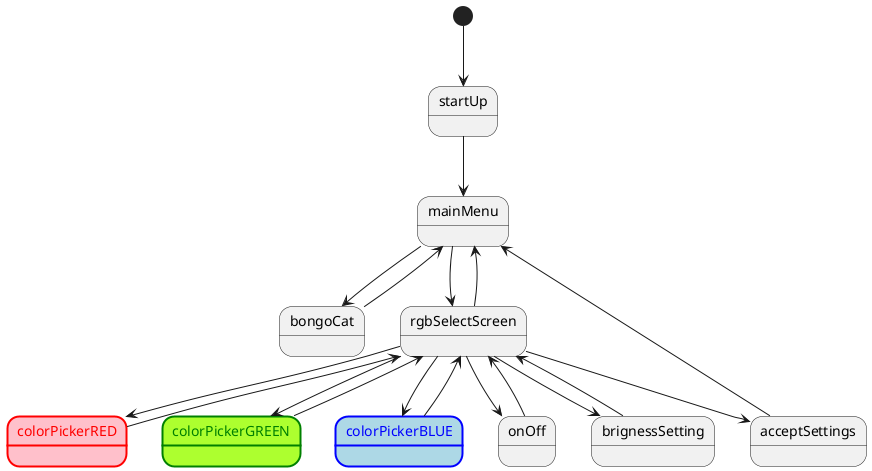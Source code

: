 @startuml


[*] --> startUp
startUp --> mainMenu

mainMenu --> bongoCat
bongoCat --> mainMenu

mainMenu --> rgbSelectScreen
rgbSelectScreen --> mainMenu

state colorPickerRED #pink;line:red;line.bold;text:red
rgbSelectScreen --> colorPickerRED
state colorPickerGREEN #GreenYellow;line:Green;line.bold;text:Green
rgbSelectScreen --> colorPickerGREEN
state colorPickerBLUE #LightBlue;line:Blue;line.bold;text:Blue
rgbSelectScreen --> colorPickerBLUE
rgbSelectScreen --> onOff
rgbSelectScreen --> brignessSetting
rgbSelectScreen --> acceptSettings

colorPickerRED   --> rgbSelectScreen   
colorPickerGREEN --> rgbSelectScreen   
colorPickerBLUE  --> rgbSelectScreen   
onOff            --> rgbSelectScreen   
brignessSetting  --> rgbSelectScreen   
acceptSettings   --> mainMenu 


@enduml